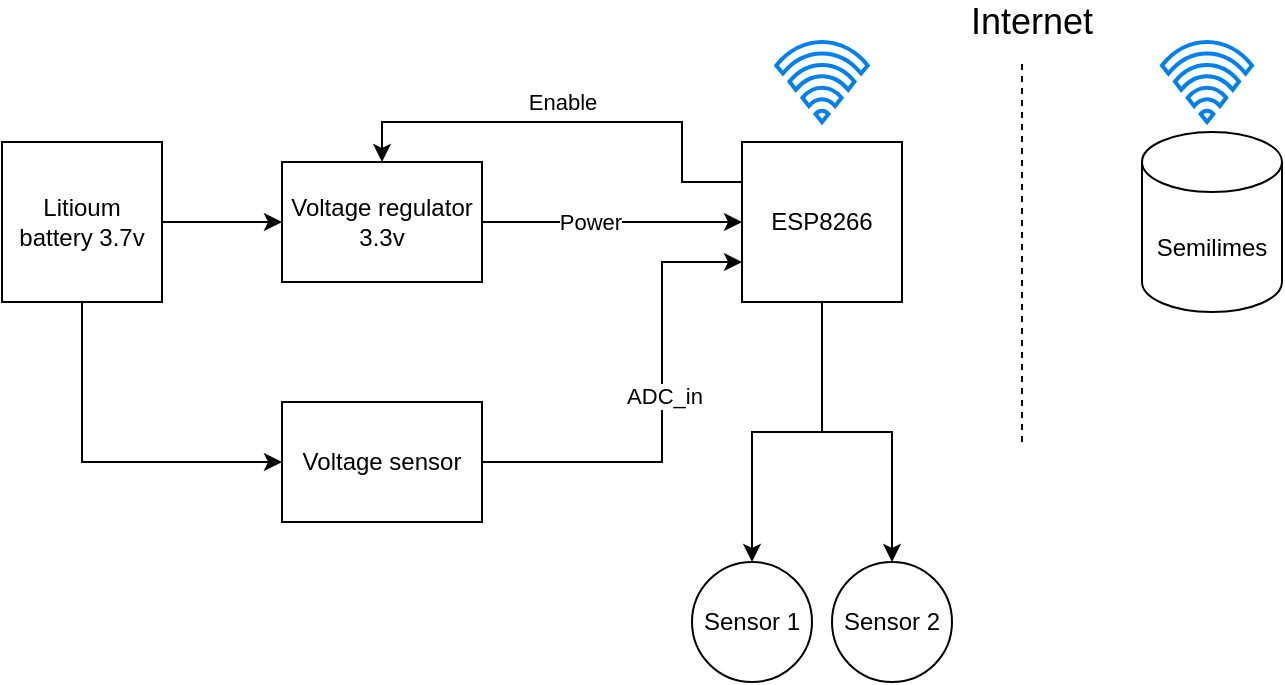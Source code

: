 <mxfile version="14.4.6" type="github">
  <diagram id="i_vO6CL65eFUIL7xPz2L" name="Page-1">
    <mxGraphModel dx="981" dy="526" grid="1" gridSize="10" guides="1" tooltips="1" connect="1" arrows="1" fold="1" page="1" pageScale="1" pageWidth="827" pageHeight="1169" math="0" shadow="0">
      <root>
        <mxCell id="0" />
        <mxCell id="1" parent="0" />
        <mxCell id="aBNJ7qtxMeprO6_v484M-11" style="edgeStyle=orthogonalEdgeStyle;rounded=0;orthogonalLoop=1;jettySize=auto;html=1;" edge="1" parent="1" source="aBNJ7qtxMeprO6_v484M-2" target="aBNJ7qtxMeprO6_v484M-10">
          <mxGeometry relative="1" as="geometry" />
        </mxCell>
        <mxCell id="aBNJ7qtxMeprO6_v484M-13" style="edgeStyle=orthogonalEdgeStyle;rounded=0;orthogonalLoop=1;jettySize=auto;html=1;entryX=0.5;entryY=0;entryDx=0;entryDy=0;" edge="1" parent="1" source="aBNJ7qtxMeprO6_v484M-2" target="aBNJ7qtxMeprO6_v484M-12">
          <mxGeometry relative="1" as="geometry" />
        </mxCell>
        <mxCell id="aBNJ7qtxMeprO6_v484M-25" style="edgeStyle=orthogonalEdgeStyle;rounded=0;orthogonalLoop=1;jettySize=auto;html=1;entryX=0.5;entryY=0;entryDx=0;entryDy=0;" edge="1" parent="1" source="aBNJ7qtxMeprO6_v484M-2" target="aBNJ7qtxMeprO6_v484M-4">
          <mxGeometry relative="1" as="geometry">
            <Array as="points">
              <mxPoint x="520" y="240" />
              <mxPoint x="520" y="210" />
              <mxPoint x="370" y="210" />
            </Array>
          </mxGeometry>
        </mxCell>
        <mxCell id="aBNJ7qtxMeprO6_v484M-26" value="Enable" style="edgeLabel;html=1;align=center;verticalAlign=middle;resizable=0;points=[];" vertex="1" connectable="0" parent="aBNJ7qtxMeprO6_v484M-25">
          <mxGeometry x="-0.146" y="-2" relative="1" as="geometry">
            <mxPoint x="-22.07" y="-8" as="offset" />
          </mxGeometry>
        </mxCell>
        <mxCell id="aBNJ7qtxMeprO6_v484M-2" value="ESP8266" style="whiteSpace=wrap;html=1;aspect=fixed;" vertex="1" parent="1">
          <mxGeometry x="550" y="220" width="80" height="80" as="geometry" />
        </mxCell>
        <mxCell id="aBNJ7qtxMeprO6_v484M-5" style="edgeStyle=orthogonalEdgeStyle;rounded=0;orthogonalLoop=1;jettySize=auto;html=1;" edge="1" parent="1" source="aBNJ7qtxMeprO6_v484M-3" target="aBNJ7qtxMeprO6_v484M-4">
          <mxGeometry relative="1" as="geometry" />
        </mxCell>
        <mxCell id="aBNJ7qtxMeprO6_v484M-23" style="edgeStyle=orthogonalEdgeStyle;rounded=0;orthogonalLoop=1;jettySize=auto;html=1;entryX=0;entryY=0.5;entryDx=0;entryDy=0;" edge="1" parent="1" source="aBNJ7qtxMeprO6_v484M-3" target="aBNJ7qtxMeprO6_v484M-21">
          <mxGeometry relative="1" as="geometry">
            <Array as="points">
              <mxPoint x="220" y="380" />
            </Array>
          </mxGeometry>
        </mxCell>
        <mxCell id="aBNJ7qtxMeprO6_v484M-3" value="Litioum battery 3.7v" style="whiteSpace=wrap;html=1;aspect=fixed;" vertex="1" parent="1">
          <mxGeometry x="180" y="220" width="80" height="80" as="geometry" />
        </mxCell>
        <mxCell id="aBNJ7qtxMeprO6_v484M-6" style="edgeStyle=orthogonalEdgeStyle;rounded=0;orthogonalLoop=1;jettySize=auto;html=1;" edge="1" parent="1" source="aBNJ7qtxMeprO6_v484M-4" target="aBNJ7qtxMeprO6_v484M-2">
          <mxGeometry relative="1" as="geometry" />
        </mxCell>
        <mxCell id="aBNJ7qtxMeprO6_v484M-27" value="Power" style="edgeLabel;html=1;align=center;verticalAlign=middle;resizable=0;points=[];" vertex="1" connectable="0" parent="aBNJ7qtxMeprO6_v484M-6">
          <mxGeometry x="-0.167" relative="1" as="geometry">
            <mxPoint as="offset" />
          </mxGeometry>
        </mxCell>
        <mxCell id="aBNJ7qtxMeprO6_v484M-4" value="Voltage regulator 3.3v" style="rounded=0;whiteSpace=wrap;html=1;" vertex="1" parent="1">
          <mxGeometry x="320" y="230" width="100" height="60" as="geometry" />
        </mxCell>
        <mxCell id="aBNJ7qtxMeprO6_v484M-10" value="Sensor 1" style="ellipse;whiteSpace=wrap;html=1;aspect=fixed;" vertex="1" parent="1">
          <mxGeometry x="525" y="430" width="60" height="60" as="geometry" />
        </mxCell>
        <mxCell id="aBNJ7qtxMeprO6_v484M-12" value="Sensor 2" style="ellipse;whiteSpace=wrap;html=1;aspect=fixed;" vertex="1" parent="1">
          <mxGeometry x="595" y="430" width="60" height="60" as="geometry" />
        </mxCell>
        <mxCell id="aBNJ7qtxMeprO6_v484M-14" value="" style="html=1;verticalLabelPosition=bottom;align=center;labelBackgroundColor=#ffffff;verticalAlign=top;strokeWidth=2;strokeColor=#0080F0;shadow=0;dashed=0;shape=mxgraph.ios7.icons.wifi;pointerEvents=1" vertex="1" parent="1">
          <mxGeometry x="567.15" y="170" width="45.7" height="40" as="geometry" />
        </mxCell>
        <mxCell id="aBNJ7qtxMeprO6_v484M-15" value="" style="html=1;verticalLabelPosition=bottom;align=center;labelBackgroundColor=#ffffff;verticalAlign=top;strokeWidth=2;strokeColor=#0080F0;shadow=0;dashed=0;shape=mxgraph.ios7.icons.wifi;pointerEvents=1" vertex="1" parent="1">
          <mxGeometry x="760" y="170" width="45" height="40" as="geometry" />
        </mxCell>
        <mxCell id="aBNJ7qtxMeprO6_v484M-17" value="Semilimes" style="shape=cylinder3;whiteSpace=wrap;html=1;boundedLbl=1;backgroundOutline=1;size=15;" vertex="1" parent="1">
          <mxGeometry x="750" y="215" width="70" height="90" as="geometry" />
        </mxCell>
        <mxCell id="aBNJ7qtxMeprO6_v484M-18" value="&lt;font style=&quot;font-size: 18px&quot;&gt;Internet&lt;/font&gt;" style="text;html=1;strokeColor=none;fillColor=none;align=center;verticalAlign=middle;whiteSpace=wrap;rounded=0;" vertex="1" parent="1">
          <mxGeometry x="670" y="150" width="50" height="20" as="geometry" />
        </mxCell>
        <mxCell id="aBNJ7qtxMeprO6_v484M-20" value="" style="endArrow=none;dashed=1;html=1;" edge="1" parent="1">
          <mxGeometry width="50" height="50" relative="1" as="geometry">
            <mxPoint x="690" y="370" as="sourcePoint" />
            <mxPoint x="690" y="180" as="targetPoint" />
          </mxGeometry>
        </mxCell>
        <mxCell id="aBNJ7qtxMeprO6_v484M-24" style="edgeStyle=orthogonalEdgeStyle;rounded=0;orthogonalLoop=1;jettySize=auto;html=1;entryX=0;entryY=0.75;entryDx=0;entryDy=0;" edge="1" parent="1" source="aBNJ7qtxMeprO6_v484M-21" target="aBNJ7qtxMeprO6_v484M-2">
          <mxGeometry relative="1" as="geometry">
            <Array as="points">
              <mxPoint x="510" y="380" />
              <mxPoint x="510" y="280" />
            </Array>
          </mxGeometry>
        </mxCell>
        <mxCell id="aBNJ7qtxMeprO6_v484M-28" value="ADC_in" style="edgeLabel;html=1;align=center;verticalAlign=middle;resizable=0;points=[];" vertex="1" connectable="0" parent="aBNJ7qtxMeprO6_v484M-24">
          <mxGeometry x="0.075" y="-1" relative="1" as="geometry">
            <mxPoint as="offset" />
          </mxGeometry>
        </mxCell>
        <mxCell id="aBNJ7qtxMeprO6_v484M-21" value="Voltage sensor" style="rounded=0;whiteSpace=wrap;html=1;" vertex="1" parent="1">
          <mxGeometry x="320" y="350" width="100" height="60" as="geometry" />
        </mxCell>
      </root>
    </mxGraphModel>
  </diagram>
</mxfile>
